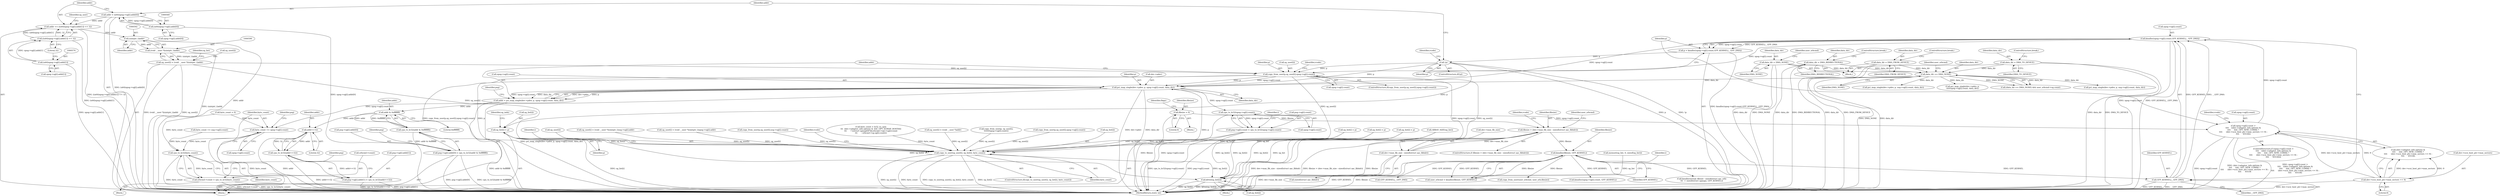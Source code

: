digraph "0_linux_b4789b8e6be3151a955ade74872822f30e8cd914@API" {
"1000537" [label="(Call,kmalloc(upsg->sg[i].count,GFP_KERNEL|__GFP_DMA))"];
"1000505" [label="(Call,upsg->sg[i].count >\n\t\t\t\t    ((dev->adapter_info.options &\n\t\t\t\t     AAC_OPT_NEW_COMM) ?\n\t\t\t\t      (dev->scsi_host_ptr->max_sectors << 9) :\n\t\t\t\t      65536))"];
"1000686" [label="(Call,cpu_to_le32(upsg->sg[i].count))"];
"1000628" [label="(Call,pci_map_single(dev->pdev, p, upsg->sg[i].count, data_dir))"];
"1000608" [label="(Call,copy_from_user(p,sg_user[i],upsg->sg[i].count))"];
"1000549" [label="(Call,!p)"];
"1000535" [label="(Call,p = kmalloc(upsg->sg[i].count,GFP_KERNEL|__GFP_DMA))"];
"1000537" [label="(Call,kmalloc(upsg->sg[i].count,GFP_KERNEL|__GFP_DMA))"];
"1000545" [label="(Call,GFP_KERNEL|__GFP_DMA)"];
"1000246" [label="(Call,kmalloc(fibsize, GFP_KERNEL))"];
"1000230" [label="(Call,fibsize > (dev->max_fib_size - sizeof(struct aac_fibhdr)))"];
"1000136" [label="(Call,fibsize = 0)"];
"1000232" [label="(Call,dev->max_fib_size - sizeof(struct aac_fibhdr))"];
"1000585" [label="(Call,sg_user[i] = (void __user *)(uintptr_t)addr)"];
"1000589" [label="(Call,(void __user *)(uintptr_t)addr)"];
"1000591" [label="(Call,(uintptr_t)addr)"];
"1000570" [label="(Call,addr += ((u64)upsg->sg[i].addr[1]) << 32)"];
"1000572" [label="(Call,((u64)upsg->sg[i].addr[1]) << 32)"];
"1000573" [label="(Call,(u64)upsg->sg[i].addr[1])"];
"1000557" [label="(Call,addr = (u64)upsg->sg[i].addr[0])"];
"1000559" [label="(Call,(u64)upsg->sg[i].addr[0])"];
"1000438" [label="(Call,data_dir == DMA_NONE)"];
"1000364" [label="(Call,data_dir = DMA_FROM_DEVICE)"];
"1000355" [label="(Call,data_dir = DMA_TO_DEVICE)"];
"1000369" [label="(Call,data_dir = DMA_NONE)"];
"1000359" [label="(Call,data_dir = DMA_BIDIRECTIONAL)"];
"1000521" [label="(Call,dev->scsi_host_ptr->max_sectors << 9)"];
"1000594" [label="(Call,sg_list[i] = p)"];
"1001416" [label="(Call,copy_to_user(sg_user[i], sg_list[i], byte_count))"];
"1001461" [label="(Call,kfree(sg_list[i]))"];
"1000626" [label="(Call,addr = pci_map_single(dev->pdev, p, upsg->sg[i].count, data_dir))"];
"1000652" [label="(Call,addr & 0xffffffff)"];
"1000651" [label="(Call,cpu_to_le32(addr & 0xffffffff))"];
"1000641" [label="(Call,psg->sg[i].addr[0] = cpu_to_le32(addr & 0xffffffff))"];
"1000666" [label="(Call,addr>>32)"];
"1000665" [label="(Call,cpu_to_le32(addr>>32))"];
"1000655" [label="(Call,psg->sg[i].addr[1] = cpu_to_le32(addr>>32))"];
"1000669" [label="(Call,byte_count += upsg->sg[i].count)"];
"1000924" [label="(Call,cpu_to_le32(byte_count))"];
"1000920" [label="(Call,srbcmd->count = cpu_to_le32(byte_count))"];
"1000678" [label="(Call,psg->sg[i].count = cpu_to_le32(upsg->sg[i].count))"];
"1000546" [label="(Identifier,GFP_KERNEL)"];
"1000504" [label="(ControlStructure,if (upsg->sg[i].count >\n\t\t\t\t    ((dev->adapter_info.options &\n\t\t\t\t     AAC_OPT_NEW_COMM) ?\n\t\t\t\t      (dev->scsi_host_ptr->max_sectors << 9) :\n\t\t\t\t      65536)))"];
"1000641" [label="(Call,psg->sg[i].addr[0] = cpu_to_le32(addr & 0xffffffff))"];
"1000609" [label="(Identifier,p)"];
"1000600" [label="(Identifier,sg_indx)"];
"1001225" [label="(Call,sg_user[i] = (void __user *)(uintptr_t)upsg->sg[i].addr)"];
"1000362" [label="(ControlStructure,break;)"];
"1000550" [label="(Identifier,p)"];
"1000248" [label="(Identifier,GFP_KERNEL)"];
"1000536" [label="(Identifier,p)"];
"1000591" [label="(Call,(uintptr_t)addr)"];
"1000610" [label="(Call,sg_user[i])"];
"1000608" [label="(Call,copy_from_user(p,sg_user[i],upsg->sg[i].count))"];
"1001415" [label="(ControlStructure,if(copy_to_user(sg_user[i], sg_list[i], byte_count)))"];
"1001088" [label="(Call,copy_from_user(p,sg_user[i],usg->sg[i].count))"];
"1000640" [label="(Identifier,data_dir)"];
"1001461" [label="(Call,kfree(sg_list[i]))"];
"1000613" [label="(Call,upsg->sg[i].count)"];
"1000527" [label="(Literal,9)"];
"1000572" [label="(Call,((u64)upsg->sg[i].addr[1]) << 32)"];
"1000570" [label="(Call,addr += ((u64)upsg->sg[i].addr[1]) << 32)"];
"1000699" [label="(Call,kmalloc(actual_fibsize - sizeof(struct aac_srb)\n\t\t\t  + sizeof(struct sgmap), GFP_KERNEL))"];
"1000573" [label="(Call,(u64)upsg->sg[i].addr[1])"];
"1000369" [label="(Call,data_dir = DMA_NONE)"];
"1000521" [label="(Call,dev->scsi_host_ptr->max_sectors << 9)"];
"1000633" [label="(Call,upsg->sg[i].count)"];
"1000137" [label="(Identifier,fibsize)"];
"1000358" [label="(ControlStructure,break;)"];
"1000642" [label="(Call,psg->sg[i].addr[0])"];
"1001027" [label="(Call,GFP_KERNEL|__GFP_DMA)"];
"1000656" [label="(Call,psg->sg[i].addr[1])"];
"1000678" [label="(Call,psg->sg[i].count = cpu_to_le32(upsg->sg[i].count))"];
"1001074" [label="(Call,sg_list[i] = p)"];
"1001426" [label="(Identifier,rcode)"];
"1000356" [label="(Identifier,data_dir)"];
"1000686" [label="(Call,cpu_to_le32(upsg->sg[i].count))"];
"1000651" [label="(Call,cpu_to_le32(addr & 0xffffffff))"];
"1000244" [label="(Call,user_srbcmd = kmalloc(fibsize, GFP_KERNEL))"];
"1000537" [label="(Call,kmalloc(upsg->sg[i].count,GFP_KERNEL|__GFP_DMA))"];
"1000141" [label="(Identifier,flags)"];
"1000367" [label="(ControlStructure,break;)"];
"1000443" [label="(Identifier,user_srbcmd)"];
"1000463" [label="(Block,)"];
"1001383" [label="(Call,byte_count = le32_to_cpu(\n\t\t\t  (dev->adapter_info.options & AAC_OPT_SGMAP_HOST64)\n\t\t\t      ? ((struct sgmap64*)&srbcmd->sg)->sg[i].count\n\t\t\t      : srbcmd->sg.sg[i].count))"];
"1000666" [label="(Call,addr>>32)"];
"1000626" [label="(Call,addr = pci_map_single(dev->pdev, p, upsg->sg[i].count, data_dir))"];
"1000376" [label="(Identifier,user_srbcmd)"];
"1000655" [label="(Call,psg->sg[i].addr[1] = cpu_to_le32(addr>>32))"];
"1000558" [label="(Identifier,addr)"];
"1000365" [label="(Identifier,data_dir)"];
"1000584" [label="(Literal,32)"];
"1001240" [label="(Call,sg_list[i] = p)"];
"1000522" [label="(Call,dev->scsi_host_ptr->max_sectors)"];
"1001067" [label="(Call,sg_user[i] = (void __user *)addr)"];
"1001254" [label="(Call,copy_from_user(p, sg_user[i],\n\t\t\t\t\t\t\tupsg->sg[i].count))"];
"1000440" [label="(Identifier,DMA_NONE)"];
"1000622" [label="(Identifier,rcode)"];
"1000593" [label="(Identifier,addr)"];
"1000653" [label="(Identifier,addr)"];
"1000830" [label="(Call,copy_from_user(p,sg_user[i],upsg->sg[i].count))"];
"1000667" [label="(Identifier,addr)"];
"1000548" [label="(ControlStructure,if(!p))"];
"1000670" [label="(Identifier,byte_count)"];
"1000545" [label="(Call,GFP_KERNEL|__GFP_DMA)"];
"1000646" [label="(Identifier,psg)"];
"1000652" [label="(Call,addr & 0xffffffff)"];
"1000501" [label="(Block,)"];
"1000531" [label="(Identifier,rcode)"];
"1000632" [label="(Identifier,p)"];
"1000208" [label="(Call,memset(sg_list, 0, sizeof(sg_list)))"];
"1000594" [label="(Call,sg_list[i] = p)"];
"1000679" [label="(Call,psg->sg[i].count)"];
"1000230" [label="(Call,fibsize > (dev->max_fib_size - sizeof(struct aac_fibhdr)))"];
"1000585" [label="(Call,sg_user[i] = (void __user *)(uintptr_t)addr)"];
"1000816" [label="(Call,sg_list[i] = p)"];
"1000247" [label="(Identifier,fibsize)"];
"1000364" [label="(Call,data_dir = DMA_FROM_DEVICE)"];
"1000246" [label="(Call,kmalloc(fibsize, GFP_KERNEL))"];
"1000628" [label="(Call,pci_map_single(dev->pdev, p, upsg->sg[i].count, data_dir))"];
"1000921" [label="(Call,srbcmd->count)"];
"1000439" [label="(Identifier,data_dir)"];
"1000669" [label="(Call,byte_count += upsg->sg[i].count)"];
"1001108" [label="(Call,pci_map_single(dev->pdev, p, usg->sg[i].count, data_dir))"];
"1000538" [label="(Call,upsg->sg[i].count)"];
"1001460" [label="(Block,)"];
"1000595" [label="(Call,sg_list[i])"];
"1000361" [label="(Identifier,DMA_BIDIRECTIONAL)"];
"1000553" [label="(Identifier,rcode)"];
"1000928" [label="(Identifier,psg)"];
"1000629" [label="(Call,dev->pdev)"];
"1000513" [label="(Call,(dev->adapter_info.options &\n\t\t\t\t     AAC_OPT_NEW_COMM) ?\n\t\t\t\t      (dev->scsi_host_ptr->max_sectors << 9) :\n\t\t\t\t      65536)"];
"1000557" [label="(Call,addr = (u64)upsg->sg[i].addr[0])"];
"1000671" [label="(Call,upsg->sg[i].count)"];
"1000355" [label="(Call,data_dir = DMA_TO_DEVICE)"];
"1000920" [label="(Call,srbcmd->count = cpu_to_le32(byte_count))"];
"1001420" [label="(Call,sg_list[i])"];
"1001274" [label="(Call,pci_map_single(dev->pdev, p,\n\t\t\t\t\tupsg->sg[i].count, data_dir))"];
"1000240" [label="(Identifier,rcode)"];
"1000893" [label="(Call,byte_count += usg->sg[i].count)"];
"1000925" [label="(Identifier,byte_count)"];
"1001459" [label="(Identifier,i)"];
"1001381" [label="(Identifier,i)"];
"1000437" [label="(Call,(data_dir == DMA_NONE) && user_srbcmd->sg.count)"];
"1000607" [label="(ControlStructure,if(copy_from_user(p,sg_user[i],upsg->sg[i].count)))"];
"1000231" [label="(Identifier,fibsize)"];
"1000596" [label="(Identifier,sg_list)"];
"1000233" [label="(Call,dev->max_fib_size)"];
"1000561" [label="(Call,upsg->sg[i].addr[0])"];
"1000665" [label="(Call,cpu_to_le32(addr>>32))"];
"1000682" [label="(Identifier,psg)"];
"1000360" [label="(Identifier,data_dir)"];
"1000587" [label="(Identifier,sg_user)"];
"1000598" [label="(Identifier,p)"];
"1000575" [label="(Call,upsg->sg[i].addr[1])"];
"1000547" [label="(Identifier,__GFP_DMA)"];
"1000232" [label="(Call,dev->max_fib_size - sizeof(struct aac_fibhdr))"];
"1000660" [label="(Identifier,psg)"];
"1000438" [label="(Call,data_dir == DMA_NONE)"];
"1000359" [label="(Call,data_dir = DMA_BIDIRECTIONAL)"];
"1000654" [label="(Literal,0xffffffff)"];
"1000138" [label="(Literal,0)"];
"1000535" [label="(Call,p = kmalloc(upsg->sg[i].count,GFP_KERNEL|__GFP_DMA))"];
"1000924" [label="(Call,cpu_to_le32(byte_count))"];
"1001477" [label="(MethodReturn,static int)"];
"1000229" [label="(ControlStructure,if (fibsize > (dev->max_fib_size - sizeof(struct aac_fibhdr))))"];
"1000506" [label="(Call,upsg->sg[i].count)"];
"1000366" [label="(Identifier,DMA_FROM_DEVICE)"];
"1000357" [label="(Identifier,DMA_TO_DEVICE)"];
"1000559" [label="(Call,(u64)upsg->sg[i].addr[0])"];
"1000627" [label="(Identifier,addr)"];
"1001416" [label="(Call,copy_to_user(sg_user[i], sg_list[i], byte_count))"];
"1000586" [label="(Call,sg_user[i])"];
"1000245" [label="(Identifier,user_srbcmd)"];
"1000236" [label="(Call,sizeof(struct aac_fibhdr))"];
"1000353" [label="(Block,)"];
"1000136" [label="(Call,fibsize = 0)"];
"1001423" [label="(Identifier,byte_count)"];
"1000852" [label="(Call,pci_map_single(dev->pdev, p, usg->sg[i].count, data_dir))"];
"1000549" [label="(Call,!p)"];
"1000505" [label="(Call,upsg->sg[i].count >\n\t\t\t\t    ((dev->adapter_info.options &\n\t\t\t\t     AAC_OPT_NEW_COMM) ?\n\t\t\t\t      (dev->scsi_host_ptr->max_sectors << 9) :\n\t\t\t\t      65536))"];
"1000370" [label="(Identifier,data_dir)"];
"1000371" [label="(Identifier,DMA_NONE)"];
"1001417" [label="(Call,sg_user[i])"];
"1000259" [label="(Call,copy_from_user(user_srbcmd, user_srb,fibsize))"];
"1000452" [label="(Call,byte_count = 0)"];
"1000668" [label="(Literal,32)"];
"1001207" [label="(Call,kmalloc(upsg->sg[i].count, GFP_KERNEL))"];
"1000379" [label="(Call,ARRAY_SIZE(sg_list))"];
"1001462" [label="(Call,sg_list[i])"];
"1000687" [label="(Call,upsg->sg[i].count)"];
"1000801" [label="(Call,sg_user[i] = (void __user *)(uintptr_t)usg->sg[i].addr)"];
"1000589" [label="(Call,(void __user *)(uintptr_t)addr)"];
"1000571" [label="(Identifier,addr)"];
"1000500" [label="(Identifier,i)"];
"1000118" [label="(Block,)"];
"1000537" -> "1000535"  [label="AST: "];
"1000537" -> "1000545"  [label="CFG: "];
"1000538" -> "1000537"  [label="AST: "];
"1000545" -> "1000537"  [label="AST: "];
"1000535" -> "1000537"  [label="CFG: "];
"1000537" -> "1001477"  [label="DDG: GFP_KERNEL|__GFP_DMA"];
"1000537" -> "1001477"  [label="DDG: upsg->sg[i].count"];
"1000537" -> "1000535"  [label="DDG: upsg->sg[i].count"];
"1000537" -> "1000535"  [label="DDG: GFP_KERNEL|__GFP_DMA"];
"1000505" -> "1000537"  [label="DDG: upsg->sg[i].count"];
"1000545" -> "1000537"  [label="DDG: GFP_KERNEL"];
"1000545" -> "1000537"  [label="DDG: __GFP_DMA"];
"1000537" -> "1000608"  [label="DDG: upsg->sg[i].count"];
"1000537" -> "1000628"  [label="DDG: upsg->sg[i].count"];
"1000505" -> "1000504"  [label="AST: "];
"1000505" -> "1000513"  [label="CFG: "];
"1000506" -> "1000505"  [label="AST: "];
"1000513" -> "1000505"  [label="AST: "];
"1000531" -> "1000505"  [label="CFG: "];
"1000536" -> "1000505"  [label="CFG: "];
"1000505" -> "1001477"  [label="DDG: upsg->sg[i].count"];
"1000505" -> "1001477"  [label="DDG: (dev->adapter_info.options &\n\t\t\t\t     AAC_OPT_NEW_COMM) ?\n\t\t\t\t      (dev->scsi_host_ptr->max_sectors << 9) :\n\t\t\t\t      65536"];
"1000505" -> "1001477"  [label="DDG: upsg->sg[i].count >\n\t\t\t\t    ((dev->adapter_info.options &\n\t\t\t\t     AAC_OPT_NEW_COMM) ?\n\t\t\t\t      (dev->scsi_host_ptr->max_sectors << 9) :\n\t\t\t\t      65536)"];
"1000686" -> "1000505"  [label="DDG: upsg->sg[i].count"];
"1000521" -> "1000505"  [label="DDG: dev->scsi_host_ptr->max_sectors"];
"1000521" -> "1000505"  [label="DDG: 9"];
"1000686" -> "1000678"  [label="AST: "];
"1000686" -> "1000687"  [label="CFG: "];
"1000687" -> "1000686"  [label="AST: "];
"1000678" -> "1000686"  [label="CFG: "];
"1000686" -> "1001477"  [label="DDG: upsg->sg[i].count"];
"1000686" -> "1000678"  [label="DDG: upsg->sg[i].count"];
"1000628" -> "1000686"  [label="DDG: upsg->sg[i].count"];
"1000628" -> "1000626"  [label="AST: "];
"1000628" -> "1000640"  [label="CFG: "];
"1000629" -> "1000628"  [label="AST: "];
"1000632" -> "1000628"  [label="AST: "];
"1000633" -> "1000628"  [label="AST: "];
"1000640" -> "1000628"  [label="AST: "];
"1000626" -> "1000628"  [label="CFG: "];
"1000628" -> "1001477"  [label="DDG: dev->pdev"];
"1000628" -> "1001477"  [label="DDG: data_dir"];
"1000628" -> "1001477"  [label="DDG: p"];
"1000628" -> "1000626"  [label="DDG: dev->pdev"];
"1000628" -> "1000626"  [label="DDG: p"];
"1000628" -> "1000626"  [label="DDG: upsg->sg[i].count"];
"1000628" -> "1000626"  [label="DDG: data_dir"];
"1000608" -> "1000628"  [label="DDG: p"];
"1000608" -> "1000628"  [label="DDG: upsg->sg[i].count"];
"1000549" -> "1000628"  [label="DDG: p"];
"1000438" -> "1000628"  [label="DDG: data_dir"];
"1000628" -> "1000669"  [label="DDG: upsg->sg[i].count"];
"1000608" -> "1000607"  [label="AST: "];
"1000608" -> "1000613"  [label="CFG: "];
"1000609" -> "1000608"  [label="AST: "];
"1000610" -> "1000608"  [label="AST: "];
"1000613" -> "1000608"  [label="AST: "];
"1000622" -> "1000608"  [label="CFG: "];
"1000627" -> "1000608"  [label="CFG: "];
"1000608" -> "1001477"  [label="DDG: upsg->sg[i].count"];
"1000608" -> "1001477"  [label="DDG: sg_user[i]"];
"1000608" -> "1001477"  [label="DDG: copy_from_user(p,sg_user[i],upsg->sg[i].count)"];
"1000608" -> "1001477"  [label="DDG: p"];
"1000549" -> "1000608"  [label="DDG: p"];
"1000585" -> "1000608"  [label="DDG: sg_user[i]"];
"1000608" -> "1001416"  [label="DDG: sg_user[i]"];
"1000549" -> "1000548"  [label="AST: "];
"1000549" -> "1000550"  [label="CFG: "];
"1000550" -> "1000549"  [label="AST: "];
"1000553" -> "1000549"  [label="CFG: "];
"1000558" -> "1000549"  [label="CFG: "];
"1000549" -> "1001477"  [label="DDG: p"];
"1000549" -> "1001477"  [label="DDG: !p"];
"1000535" -> "1000549"  [label="DDG: p"];
"1000549" -> "1000594"  [label="DDG: p"];
"1000535" -> "1000501"  [label="AST: "];
"1000536" -> "1000535"  [label="AST: "];
"1000550" -> "1000535"  [label="CFG: "];
"1000535" -> "1001477"  [label="DDG: kmalloc(upsg->sg[i].count,GFP_KERNEL|__GFP_DMA)"];
"1000545" -> "1000547"  [label="CFG: "];
"1000546" -> "1000545"  [label="AST: "];
"1000547" -> "1000545"  [label="AST: "];
"1000545" -> "1001477"  [label="DDG: GFP_KERNEL"];
"1000545" -> "1001477"  [label="DDG: __GFP_DMA"];
"1000246" -> "1000545"  [label="DDG: GFP_KERNEL"];
"1000246" -> "1000244"  [label="AST: "];
"1000246" -> "1000248"  [label="CFG: "];
"1000247" -> "1000246"  [label="AST: "];
"1000248" -> "1000246"  [label="AST: "];
"1000244" -> "1000246"  [label="CFG: "];
"1000246" -> "1001477"  [label="DDG: GFP_KERNEL"];
"1000246" -> "1001477"  [label="DDG: fibsize"];
"1000246" -> "1000244"  [label="DDG: fibsize"];
"1000246" -> "1000244"  [label="DDG: GFP_KERNEL"];
"1000230" -> "1000246"  [label="DDG: fibsize"];
"1000246" -> "1000259"  [label="DDG: fibsize"];
"1000246" -> "1000699"  [label="DDG: GFP_KERNEL"];
"1000246" -> "1001027"  [label="DDG: GFP_KERNEL"];
"1000246" -> "1001207"  [label="DDG: GFP_KERNEL"];
"1000230" -> "1000229"  [label="AST: "];
"1000230" -> "1000232"  [label="CFG: "];
"1000231" -> "1000230"  [label="AST: "];
"1000232" -> "1000230"  [label="AST: "];
"1000240" -> "1000230"  [label="CFG: "];
"1000245" -> "1000230"  [label="CFG: "];
"1000230" -> "1001477"  [label="DDG: fibsize"];
"1000230" -> "1001477"  [label="DDG: dev->max_fib_size - sizeof(struct aac_fibhdr)"];
"1000230" -> "1001477"  [label="DDG: fibsize > (dev->max_fib_size - sizeof(struct aac_fibhdr))"];
"1000136" -> "1000230"  [label="DDG: fibsize"];
"1000232" -> "1000230"  [label="DDG: dev->max_fib_size"];
"1000136" -> "1000118"  [label="AST: "];
"1000136" -> "1000138"  [label="CFG: "];
"1000137" -> "1000136"  [label="AST: "];
"1000138" -> "1000136"  [label="AST: "];
"1000141" -> "1000136"  [label="CFG: "];
"1000136" -> "1001477"  [label="DDG: fibsize"];
"1000232" -> "1000236"  [label="CFG: "];
"1000233" -> "1000232"  [label="AST: "];
"1000236" -> "1000232"  [label="AST: "];
"1000232" -> "1001477"  [label="DDG: dev->max_fib_size"];
"1000585" -> "1000501"  [label="AST: "];
"1000585" -> "1000589"  [label="CFG: "];
"1000586" -> "1000585"  [label="AST: "];
"1000589" -> "1000585"  [label="AST: "];
"1000596" -> "1000585"  [label="CFG: "];
"1000585" -> "1001477"  [label="DDG: (void __user *)(uintptr_t)addr"];
"1000585" -> "1001477"  [label="DDG: sg_user[i]"];
"1000589" -> "1000585"  [label="DDG: (uintptr_t)addr"];
"1000585" -> "1001416"  [label="DDG: sg_user[i]"];
"1000589" -> "1000591"  [label="CFG: "];
"1000590" -> "1000589"  [label="AST: "];
"1000591" -> "1000589"  [label="AST: "];
"1000589" -> "1001477"  [label="DDG: (uintptr_t)addr"];
"1000591" -> "1000589"  [label="DDG: addr"];
"1000591" -> "1000593"  [label="CFG: "];
"1000592" -> "1000591"  [label="AST: "];
"1000593" -> "1000591"  [label="AST: "];
"1000591" -> "1001477"  [label="DDG: addr"];
"1000570" -> "1000591"  [label="DDG: addr"];
"1000570" -> "1000501"  [label="AST: "];
"1000570" -> "1000572"  [label="CFG: "];
"1000571" -> "1000570"  [label="AST: "];
"1000572" -> "1000570"  [label="AST: "];
"1000587" -> "1000570"  [label="CFG: "];
"1000570" -> "1001477"  [label="DDG: ((u64)upsg->sg[i].addr[1]) << 32"];
"1000572" -> "1000570"  [label="DDG: (u64)upsg->sg[i].addr[1]"];
"1000572" -> "1000570"  [label="DDG: 32"];
"1000557" -> "1000570"  [label="DDG: addr"];
"1000572" -> "1000584"  [label="CFG: "];
"1000573" -> "1000572"  [label="AST: "];
"1000584" -> "1000572"  [label="AST: "];
"1000572" -> "1001477"  [label="DDG: (u64)upsg->sg[i].addr[1]"];
"1000573" -> "1000572"  [label="DDG: upsg->sg[i].addr[1]"];
"1000573" -> "1000575"  [label="CFG: "];
"1000574" -> "1000573"  [label="AST: "];
"1000575" -> "1000573"  [label="AST: "];
"1000584" -> "1000573"  [label="CFG: "];
"1000573" -> "1001477"  [label="DDG: upsg->sg[i].addr[1]"];
"1000557" -> "1000501"  [label="AST: "];
"1000557" -> "1000559"  [label="CFG: "];
"1000558" -> "1000557"  [label="AST: "];
"1000559" -> "1000557"  [label="AST: "];
"1000571" -> "1000557"  [label="CFG: "];
"1000557" -> "1001477"  [label="DDG: (u64)upsg->sg[i].addr[0]"];
"1000559" -> "1000557"  [label="DDG: upsg->sg[i].addr[0]"];
"1000559" -> "1000561"  [label="CFG: "];
"1000560" -> "1000559"  [label="AST: "];
"1000561" -> "1000559"  [label="AST: "];
"1000559" -> "1001477"  [label="DDG: upsg->sg[i].addr[0]"];
"1000438" -> "1000437"  [label="AST: "];
"1000438" -> "1000440"  [label="CFG: "];
"1000439" -> "1000438"  [label="AST: "];
"1000440" -> "1000438"  [label="AST: "];
"1000443" -> "1000438"  [label="CFG: "];
"1000437" -> "1000438"  [label="CFG: "];
"1000438" -> "1001477"  [label="DDG: DMA_NONE"];
"1000438" -> "1001477"  [label="DDG: data_dir"];
"1000438" -> "1000437"  [label="DDG: data_dir"];
"1000438" -> "1000437"  [label="DDG: DMA_NONE"];
"1000364" -> "1000438"  [label="DDG: data_dir"];
"1000355" -> "1000438"  [label="DDG: data_dir"];
"1000369" -> "1000438"  [label="DDG: data_dir"];
"1000359" -> "1000438"  [label="DDG: data_dir"];
"1000438" -> "1000852"  [label="DDG: data_dir"];
"1000438" -> "1001108"  [label="DDG: data_dir"];
"1000438" -> "1001274"  [label="DDG: data_dir"];
"1000364" -> "1000353"  [label="AST: "];
"1000364" -> "1000366"  [label="CFG: "];
"1000365" -> "1000364"  [label="AST: "];
"1000366" -> "1000364"  [label="AST: "];
"1000367" -> "1000364"  [label="CFG: "];
"1000364" -> "1001477"  [label="DDG: data_dir"];
"1000364" -> "1001477"  [label="DDG: DMA_FROM_DEVICE"];
"1000355" -> "1000353"  [label="AST: "];
"1000355" -> "1000357"  [label="CFG: "];
"1000356" -> "1000355"  [label="AST: "];
"1000357" -> "1000355"  [label="AST: "];
"1000358" -> "1000355"  [label="CFG: "];
"1000355" -> "1001477"  [label="DDG: data_dir"];
"1000355" -> "1001477"  [label="DDG: DMA_TO_DEVICE"];
"1000369" -> "1000353"  [label="AST: "];
"1000369" -> "1000371"  [label="CFG: "];
"1000370" -> "1000369"  [label="AST: "];
"1000371" -> "1000369"  [label="AST: "];
"1000376" -> "1000369"  [label="CFG: "];
"1000369" -> "1001477"  [label="DDG: data_dir"];
"1000369" -> "1001477"  [label="DDG: DMA_NONE"];
"1000359" -> "1000353"  [label="AST: "];
"1000359" -> "1000361"  [label="CFG: "];
"1000360" -> "1000359"  [label="AST: "];
"1000361" -> "1000359"  [label="AST: "];
"1000362" -> "1000359"  [label="CFG: "];
"1000359" -> "1001477"  [label="DDG: DMA_BIDIRECTIONAL"];
"1000359" -> "1001477"  [label="DDG: data_dir"];
"1000521" -> "1000513"  [label="AST: "];
"1000521" -> "1000527"  [label="CFG: "];
"1000522" -> "1000521"  [label="AST: "];
"1000527" -> "1000521"  [label="AST: "];
"1000513" -> "1000521"  [label="CFG: "];
"1000521" -> "1001477"  [label="DDG: dev->scsi_host_ptr->max_sectors"];
"1000521" -> "1000513"  [label="DDG: dev->scsi_host_ptr->max_sectors"];
"1000521" -> "1000513"  [label="DDG: 9"];
"1000594" -> "1000501"  [label="AST: "];
"1000594" -> "1000598"  [label="CFG: "];
"1000595" -> "1000594"  [label="AST: "];
"1000598" -> "1000594"  [label="AST: "];
"1000600" -> "1000594"  [label="CFG: "];
"1000594" -> "1001477"  [label="DDG: sg_list[i]"];
"1000594" -> "1001416"  [label="DDG: sg_list[i]"];
"1000594" -> "1001461"  [label="DDG: sg_list[i]"];
"1001416" -> "1001415"  [label="AST: "];
"1001416" -> "1001423"  [label="CFG: "];
"1001417" -> "1001416"  [label="AST: "];
"1001420" -> "1001416"  [label="AST: "];
"1001423" -> "1001416"  [label="AST: "];
"1001426" -> "1001416"  [label="CFG: "];
"1001381" -> "1001416"  [label="CFG: "];
"1001416" -> "1001477"  [label="DDG: sg_user[i]"];
"1001416" -> "1001477"  [label="DDG: byte_count"];
"1001416" -> "1001477"  [label="DDG: copy_to_user(sg_user[i], sg_list[i], byte_count)"];
"1001416" -> "1001477"  [label="DDG: sg_list[i]"];
"1000801" -> "1001416"  [label="DDG: sg_user[i]"];
"1001254" -> "1001416"  [label="DDG: sg_user[i]"];
"1000830" -> "1001416"  [label="DDG: sg_user[i]"];
"1001067" -> "1001416"  [label="DDG: sg_user[i]"];
"1001225" -> "1001416"  [label="DDG: sg_user[i]"];
"1001088" -> "1001416"  [label="DDG: sg_user[i]"];
"1001074" -> "1001416"  [label="DDG: sg_list[i]"];
"1000816" -> "1001416"  [label="DDG: sg_list[i]"];
"1000379" -> "1001416"  [label="DDG: sg_list"];
"1001240" -> "1001416"  [label="DDG: sg_list[i]"];
"1001383" -> "1001416"  [label="DDG: byte_count"];
"1001416" -> "1001461"  [label="DDG: sg_list[i]"];
"1001461" -> "1001460"  [label="AST: "];
"1001461" -> "1001462"  [label="CFG: "];
"1001462" -> "1001461"  [label="AST: "];
"1001459" -> "1001461"  [label="CFG: "];
"1001461" -> "1001477"  [label="DDG: sg_list[i]"];
"1001461" -> "1001477"  [label="DDG: kfree(sg_list[i])"];
"1001074" -> "1001461"  [label="DDG: sg_list[i]"];
"1000208" -> "1001461"  [label="DDG: sg_list"];
"1000816" -> "1001461"  [label="DDG: sg_list[i]"];
"1000379" -> "1001461"  [label="DDG: sg_list"];
"1001240" -> "1001461"  [label="DDG: sg_list[i]"];
"1000626" -> "1000501"  [label="AST: "];
"1000627" -> "1000626"  [label="AST: "];
"1000646" -> "1000626"  [label="CFG: "];
"1000626" -> "1001477"  [label="DDG: pci_map_single(dev->pdev, p, upsg->sg[i].count, data_dir)"];
"1000626" -> "1000652"  [label="DDG: addr"];
"1000652" -> "1000651"  [label="AST: "];
"1000652" -> "1000654"  [label="CFG: "];
"1000653" -> "1000652"  [label="AST: "];
"1000654" -> "1000652"  [label="AST: "];
"1000651" -> "1000652"  [label="CFG: "];
"1000652" -> "1000651"  [label="DDG: addr"];
"1000652" -> "1000651"  [label="DDG: 0xffffffff"];
"1000652" -> "1000666"  [label="DDG: addr"];
"1000651" -> "1000641"  [label="AST: "];
"1000641" -> "1000651"  [label="CFG: "];
"1000651" -> "1001477"  [label="DDG: addr & 0xffffffff"];
"1000651" -> "1000641"  [label="DDG: addr & 0xffffffff"];
"1000641" -> "1000501"  [label="AST: "];
"1000642" -> "1000641"  [label="AST: "];
"1000660" -> "1000641"  [label="CFG: "];
"1000641" -> "1001477"  [label="DDG: cpu_to_le32(addr & 0xffffffff)"];
"1000641" -> "1001477"  [label="DDG: psg->sg[i].addr[0]"];
"1000666" -> "1000665"  [label="AST: "];
"1000666" -> "1000668"  [label="CFG: "];
"1000667" -> "1000666"  [label="AST: "];
"1000668" -> "1000666"  [label="AST: "];
"1000665" -> "1000666"  [label="CFG: "];
"1000666" -> "1001477"  [label="DDG: addr"];
"1000666" -> "1000665"  [label="DDG: addr"];
"1000666" -> "1000665"  [label="DDG: 32"];
"1000665" -> "1000655"  [label="AST: "];
"1000655" -> "1000665"  [label="CFG: "];
"1000665" -> "1001477"  [label="DDG: addr>>32"];
"1000665" -> "1000655"  [label="DDG: addr>>32"];
"1000655" -> "1000501"  [label="AST: "];
"1000656" -> "1000655"  [label="AST: "];
"1000670" -> "1000655"  [label="CFG: "];
"1000655" -> "1001477"  [label="DDG: psg->sg[i].addr[1]"];
"1000655" -> "1001477"  [label="DDG: cpu_to_le32(addr>>32)"];
"1000669" -> "1000501"  [label="AST: "];
"1000669" -> "1000671"  [label="CFG: "];
"1000670" -> "1000669"  [label="AST: "];
"1000671" -> "1000669"  [label="AST: "];
"1000682" -> "1000669"  [label="CFG: "];
"1000669" -> "1001477"  [label="DDG: byte_count"];
"1000452" -> "1000669"  [label="DDG: byte_count"];
"1000669" -> "1000924"  [label="DDG: byte_count"];
"1000924" -> "1000920"  [label="AST: "];
"1000924" -> "1000925"  [label="CFG: "];
"1000925" -> "1000924"  [label="AST: "];
"1000920" -> "1000924"  [label="CFG: "];
"1000924" -> "1001477"  [label="DDG: byte_count"];
"1000924" -> "1000920"  [label="DDG: byte_count"];
"1000452" -> "1000924"  [label="DDG: byte_count"];
"1000893" -> "1000924"  [label="DDG: byte_count"];
"1000920" -> "1000463"  [label="AST: "];
"1000921" -> "1000920"  [label="AST: "];
"1000928" -> "1000920"  [label="CFG: "];
"1000920" -> "1001477"  [label="DDG: srbcmd->count"];
"1000920" -> "1001477"  [label="DDG: cpu_to_le32(byte_count)"];
"1000678" -> "1000501"  [label="AST: "];
"1000679" -> "1000678"  [label="AST: "];
"1000500" -> "1000678"  [label="CFG: "];
"1000678" -> "1001477"  [label="DDG: psg->sg[i].count"];
"1000678" -> "1001477"  [label="DDG: cpu_to_le32(upsg->sg[i].count)"];
}
